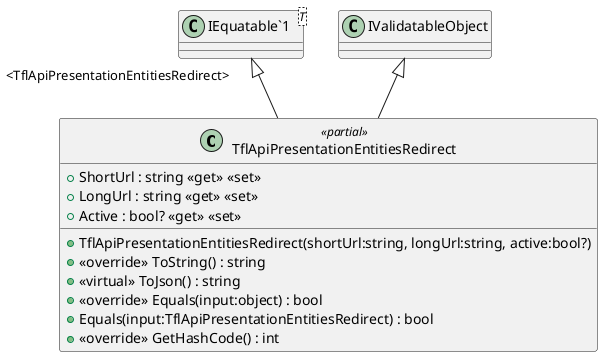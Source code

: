 @startuml
class TflApiPresentationEntitiesRedirect <<partial>> {
    + TflApiPresentationEntitiesRedirect(shortUrl:string, longUrl:string, active:bool?)
    + ShortUrl : string <<get>> <<set>>
    + LongUrl : string <<get>> <<set>>
    + Active : bool? <<get>> <<set>>
    + <<override>> ToString() : string
    + <<virtual>> ToJson() : string
    + <<override>> Equals(input:object) : bool
    + Equals(input:TflApiPresentationEntitiesRedirect) : bool
    + <<override>> GetHashCode() : int
}
class "IEquatable`1"<T> {
}
"IEquatable`1" "<TflApiPresentationEntitiesRedirect>" <|-- TflApiPresentationEntitiesRedirect
IValidatableObject <|-- TflApiPresentationEntitiesRedirect
@enduml
